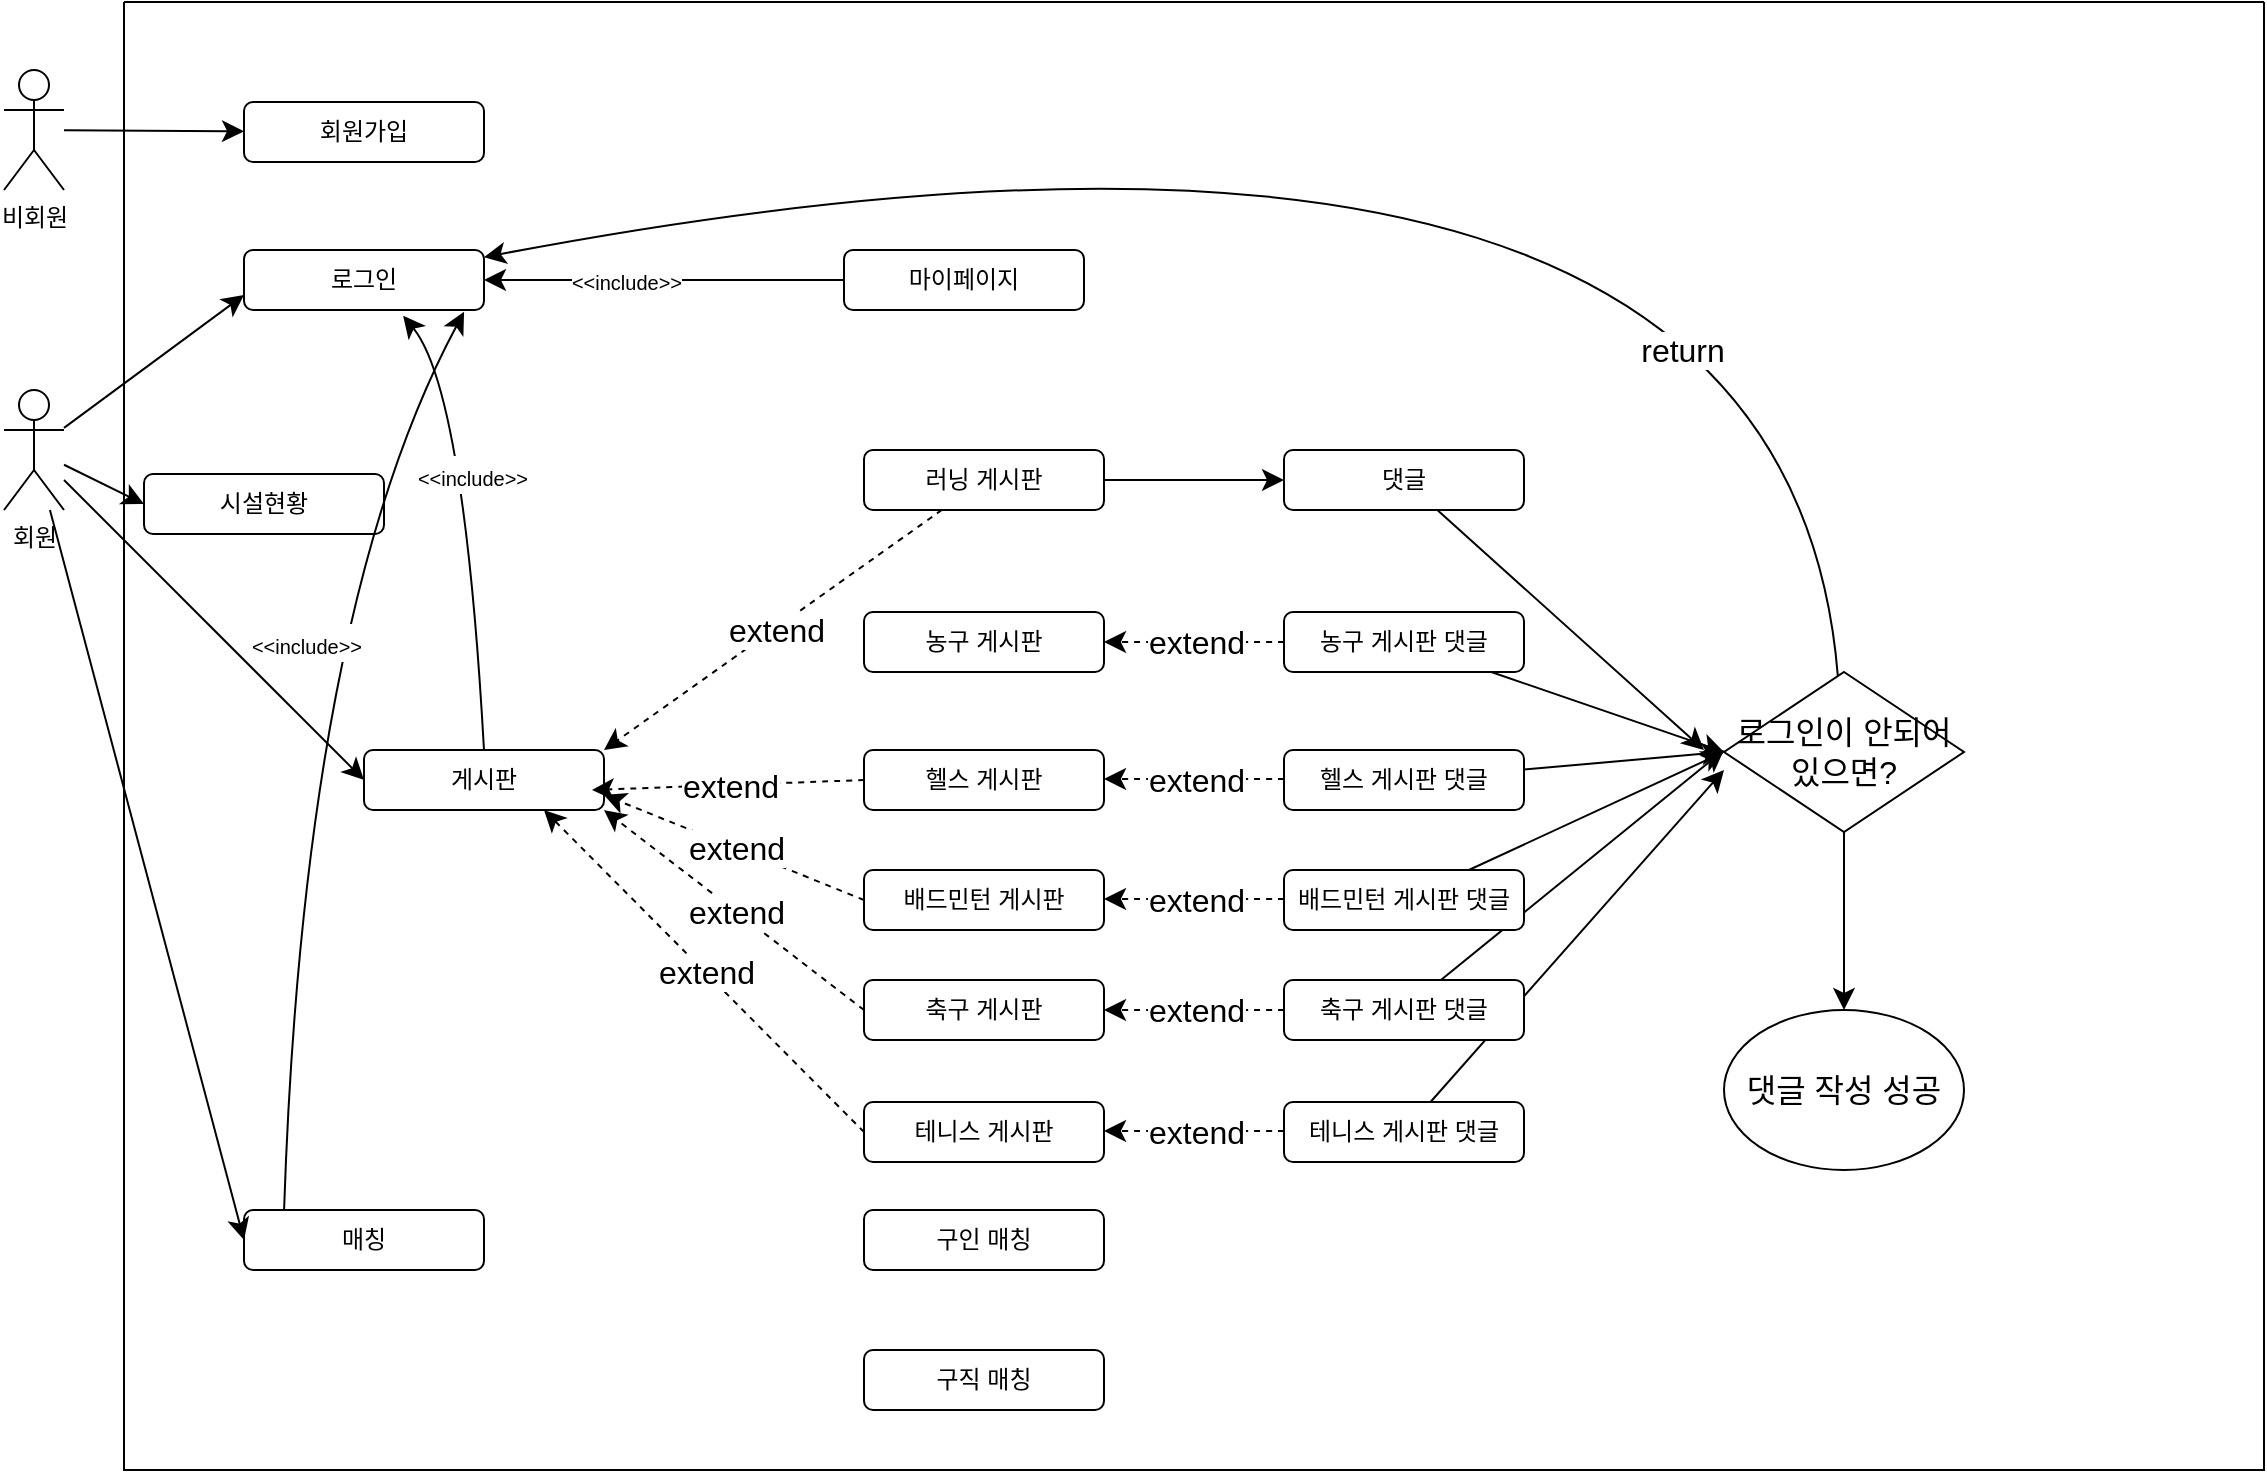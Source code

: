 <mxfile version="21.7.2" type="github">
  <diagram name="페이지-1" id="9VgpxJWCeohEkW8zSNtg">
    <mxGraphModel dx="1735" dy="1018" grid="1" gridSize="10" guides="1" tooltips="1" connect="1" arrows="1" fold="1" page="1" pageScale="1" pageWidth="827" pageHeight="1169" math="0" shadow="0">
      <root>
        <mxCell id="0" />
        <mxCell id="1" parent="0" />
        <mxCell id="9Yvcq7Lsh1GNCXYveFG7-2" value="" style="swimlane;startSize=0;" parent="1" vertex="1">
          <mxGeometry x="100" y="66" width="1070" height="734" as="geometry" />
        </mxCell>
        <mxCell id="9Yvcq7Lsh1GNCXYveFG7-3" value="시설현황" style="rounded=1;whiteSpace=wrap;html=1;" parent="9Yvcq7Lsh1GNCXYveFG7-2" vertex="1">
          <mxGeometry x="10" y="236" width="120" height="30" as="geometry" />
        </mxCell>
        <mxCell id="9Yvcq7Lsh1GNCXYveFG7-9" value="회원가입" style="rounded=1;whiteSpace=wrap;html=1;" parent="9Yvcq7Lsh1GNCXYveFG7-2" vertex="1">
          <mxGeometry x="60" y="50" width="120" height="30" as="geometry" />
        </mxCell>
        <mxCell id="9Yvcq7Lsh1GNCXYveFG7-10" value="게시판" style="rounded=1;whiteSpace=wrap;html=1;" parent="9Yvcq7Lsh1GNCXYveFG7-2" vertex="1">
          <mxGeometry x="120" y="374" width="120" height="30" as="geometry" />
        </mxCell>
        <mxCell id="9Yvcq7Lsh1GNCXYveFG7-11" value="매칭" style="rounded=1;whiteSpace=wrap;html=1;" parent="9Yvcq7Lsh1GNCXYveFG7-2" vertex="1">
          <mxGeometry x="60" y="604" width="120" height="30" as="geometry" />
        </mxCell>
        <mxCell id="9Yvcq7Lsh1GNCXYveFG7-13" value="농구 게시판" style="rounded=1;whiteSpace=wrap;html=1;" parent="9Yvcq7Lsh1GNCXYveFG7-2" vertex="1">
          <mxGeometry x="370" y="305" width="120" height="30" as="geometry" />
        </mxCell>
        <mxCell id="9Yvcq7Lsh1GNCXYveFG7-15" value="축구 게시판" style="rounded=1;whiteSpace=wrap;html=1;" parent="9Yvcq7Lsh1GNCXYveFG7-2" vertex="1">
          <mxGeometry x="370" y="489" width="120" height="30" as="geometry" />
        </mxCell>
        <mxCell id="9Yvcq7Lsh1GNCXYveFG7-16" value="테니스 게시판" style="rounded=1;whiteSpace=wrap;html=1;" parent="9Yvcq7Lsh1GNCXYveFG7-2" vertex="1">
          <mxGeometry x="370" y="550" width="120" height="30" as="geometry" />
        </mxCell>
        <mxCell id="eJIazVPG7bJP9AyTO_pb-21" value="구직 매칭" style="rounded=1;whiteSpace=wrap;html=1;" parent="9Yvcq7Lsh1GNCXYveFG7-2" vertex="1">
          <mxGeometry x="370" y="674" width="120" height="30" as="geometry" />
        </mxCell>
        <mxCell id="azWXJLB-RaPuN_Fmy0Qe-41" style="edgeStyle=none;curved=1;rounded=0;orthogonalLoop=1;jettySize=auto;html=1;fontSize=12;startSize=8;endSize=8;" parent="9Yvcq7Lsh1GNCXYveFG7-2" source="eJIazVPG7bJP9AyTO_pb-22" edge="1">
          <mxGeometry relative="1" as="geometry">
            <mxPoint x="800" y="384" as="targetPoint" />
          </mxGeometry>
        </mxCell>
        <mxCell id="eJIazVPG7bJP9AyTO_pb-22" value="테니스 게시판 댓글" style="rounded=1;whiteSpace=wrap;html=1;" parent="9Yvcq7Lsh1GNCXYveFG7-2" vertex="1">
          <mxGeometry x="580" y="550" width="120" height="30" as="geometry" />
        </mxCell>
        <mxCell id="azWXJLB-RaPuN_Fmy0Qe-40" style="edgeStyle=none;curved=1;rounded=0;orthogonalLoop=1;jettySize=auto;html=1;fontSize=12;startSize=8;endSize=8;" parent="9Yvcq7Lsh1GNCXYveFG7-2" source="eJIazVPG7bJP9AyTO_pb-25" edge="1">
          <mxGeometry relative="1" as="geometry">
            <mxPoint x="800" y="374" as="targetPoint" />
          </mxGeometry>
        </mxCell>
        <mxCell id="eJIazVPG7bJP9AyTO_pb-25" value="축구 게시판 댓글" style="rounded=1;whiteSpace=wrap;html=1;" parent="9Yvcq7Lsh1GNCXYveFG7-2" vertex="1">
          <mxGeometry x="580" y="489" width="120" height="30" as="geometry" />
        </mxCell>
        <mxCell id="azWXJLB-RaPuN_Fmy0Qe-39" style="edgeStyle=none;curved=1;rounded=0;orthogonalLoop=1;jettySize=auto;html=1;entryX=0;entryY=0.5;entryDx=0;entryDy=0;fontSize=12;startSize=8;endSize=8;" parent="9Yvcq7Lsh1GNCXYveFG7-2" source="eJIazVPG7bJP9AyTO_pb-23" target="azWXJLB-RaPuN_Fmy0Qe-35" edge="1">
          <mxGeometry relative="1" as="geometry" />
        </mxCell>
        <mxCell id="eJIazVPG7bJP9AyTO_pb-23" value="배드민턴 게시판 댓글" style="rounded=1;whiteSpace=wrap;html=1;" parent="9Yvcq7Lsh1GNCXYveFG7-2" vertex="1">
          <mxGeometry x="580" y="434" width="120" height="30" as="geometry" />
        </mxCell>
        <mxCell id="eJIazVPG7bJP9AyTO_pb-27" value="헬스 게시판" style="rounded=1;whiteSpace=wrap;html=1;" parent="9Yvcq7Lsh1GNCXYveFG7-2" vertex="1">
          <mxGeometry x="370" y="374" width="120" height="30" as="geometry" />
        </mxCell>
        <mxCell id="azWXJLB-RaPuN_Fmy0Qe-11" style="edgeStyle=none;curved=1;rounded=0;orthogonalLoop=1;jettySize=auto;html=1;entryX=1;entryY=0;entryDx=0;entryDy=0;fontSize=12;startSize=8;endSize=8;dashed=1;" parent="9Yvcq7Lsh1GNCXYveFG7-2" source="eJIazVPG7bJP9AyTO_pb-28" target="9Yvcq7Lsh1GNCXYveFG7-10" edge="1">
          <mxGeometry relative="1" as="geometry" />
        </mxCell>
        <mxCell id="azWXJLB-RaPuN_Fmy0Qe-12" value="extend" style="edgeLabel;html=1;align=center;verticalAlign=middle;resizable=0;points=[];fontSize=16;" parent="azWXJLB-RaPuN_Fmy0Qe-11" vertex="1" connectable="0">
          <mxGeometry x="-0.009" relative="1" as="geometry">
            <mxPoint as="offset" />
          </mxGeometry>
        </mxCell>
        <mxCell id="azWXJLB-RaPuN_Fmy0Qe-46" style="edgeStyle=none;curved=1;rounded=0;orthogonalLoop=1;jettySize=auto;html=1;fontSize=12;startSize=8;endSize=8;" parent="9Yvcq7Lsh1GNCXYveFG7-2" source="eJIazVPG7bJP9AyTO_pb-28" target="eJIazVPG7bJP9AyTO_pb-32" edge="1">
          <mxGeometry relative="1" as="geometry" />
        </mxCell>
        <mxCell id="eJIazVPG7bJP9AyTO_pb-28" value="러닝 게시판" style="rounded=1;whiteSpace=wrap;html=1;" parent="9Yvcq7Lsh1GNCXYveFG7-2" vertex="1">
          <mxGeometry x="370" y="224" width="120" height="30" as="geometry" />
        </mxCell>
        <mxCell id="eJIazVPG7bJP9AyTO_pb-29" value="배드민턴 게시판" style="rounded=1;whiteSpace=wrap;html=1;" parent="9Yvcq7Lsh1GNCXYveFG7-2" vertex="1">
          <mxGeometry x="370" y="434" width="120" height="30" as="geometry" />
        </mxCell>
        <mxCell id="azWXJLB-RaPuN_Fmy0Qe-38" style="edgeStyle=none;curved=1;rounded=0;orthogonalLoop=1;jettySize=auto;html=1;entryX=0;entryY=0.5;entryDx=0;entryDy=0;fontSize=12;startSize=8;endSize=8;" parent="9Yvcq7Lsh1GNCXYveFG7-2" source="eJIazVPG7bJP9AyTO_pb-31" target="azWXJLB-RaPuN_Fmy0Qe-35" edge="1">
          <mxGeometry relative="1" as="geometry" />
        </mxCell>
        <mxCell id="eJIazVPG7bJP9AyTO_pb-31" value="헬스 게시판 댓글" style="rounded=1;whiteSpace=wrap;html=1;" parent="9Yvcq7Lsh1GNCXYveFG7-2" vertex="1">
          <mxGeometry x="580" y="374" width="120" height="30" as="geometry" />
        </mxCell>
        <mxCell id="azWXJLB-RaPuN_Fmy0Qe-37" style="edgeStyle=none;curved=1;rounded=0;orthogonalLoop=1;jettySize=auto;html=1;entryX=0;entryY=0.5;entryDx=0;entryDy=0;fontSize=12;startSize=8;endSize=8;" parent="9Yvcq7Lsh1GNCXYveFG7-2" source="eJIazVPG7bJP9AyTO_pb-30" target="azWXJLB-RaPuN_Fmy0Qe-35" edge="1">
          <mxGeometry relative="1" as="geometry" />
        </mxCell>
        <mxCell id="eJIazVPG7bJP9AyTO_pb-30" value="농구 게시판 댓글" style="rounded=1;whiteSpace=wrap;html=1;" parent="9Yvcq7Lsh1GNCXYveFG7-2" vertex="1">
          <mxGeometry x="580" y="305" width="120" height="30" as="geometry" />
        </mxCell>
        <mxCell id="azWXJLB-RaPuN_Fmy0Qe-36" style="edgeStyle=none;curved=1;rounded=0;orthogonalLoop=1;jettySize=auto;html=1;fontSize=12;startSize=8;endSize=8;" parent="9Yvcq7Lsh1GNCXYveFG7-2" source="eJIazVPG7bJP9AyTO_pb-32" edge="1">
          <mxGeometry relative="1" as="geometry">
            <mxPoint x="790" y="374" as="targetPoint" />
          </mxGeometry>
        </mxCell>
        <mxCell id="eJIazVPG7bJP9AyTO_pb-32" value="댓글" style="rounded=1;whiteSpace=wrap;html=1;" parent="9Yvcq7Lsh1GNCXYveFG7-2" vertex="1">
          <mxGeometry x="580" y="224" width="120" height="30" as="geometry" />
        </mxCell>
        <mxCell id="eJIazVPG7bJP9AyTO_pb-33" value="로그인" style="rounded=1;whiteSpace=wrap;html=1;" parent="9Yvcq7Lsh1GNCXYveFG7-2" vertex="1">
          <mxGeometry x="60" y="124" width="120" height="30" as="geometry" />
        </mxCell>
        <mxCell id="azWXJLB-RaPuN_Fmy0Qe-22" style="edgeStyle=none;curved=1;rounded=0;orthogonalLoop=1;jettySize=auto;html=1;entryX=1;entryY=0.5;entryDx=0;entryDy=0;fontSize=12;startSize=8;endSize=8;" parent="9Yvcq7Lsh1GNCXYveFG7-2" source="eJIazVPG7bJP9AyTO_pb-57" target="eJIazVPG7bJP9AyTO_pb-33" edge="1">
          <mxGeometry relative="1" as="geometry" />
        </mxCell>
        <mxCell id="azWXJLB-RaPuN_Fmy0Qe-23" value="&lt;font style=&quot;font-size: 10px;&quot;&gt;&amp;lt;&amp;lt;include&amp;gt;&amp;gt;&lt;/font&gt;" style="edgeLabel;html=1;align=center;verticalAlign=middle;resizable=0;points=[];fontSize=16;" parent="azWXJLB-RaPuN_Fmy0Qe-22" vertex="1" connectable="0">
          <mxGeometry x="0.213" y="-1" relative="1" as="geometry">
            <mxPoint as="offset" />
          </mxGeometry>
        </mxCell>
        <mxCell id="eJIazVPG7bJP9AyTO_pb-57" value="마이페이지" style="rounded=1;whiteSpace=wrap;html=1;" parent="9Yvcq7Lsh1GNCXYveFG7-2" vertex="1">
          <mxGeometry x="360" y="124" width="120" height="30" as="geometry" />
        </mxCell>
        <mxCell id="azWXJLB-RaPuN_Fmy0Qe-1" value="구인 매칭" style="rounded=1;whiteSpace=wrap;html=1;" parent="9Yvcq7Lsh1GNCXYveFG7-2" vertex="1">
          <mxGeometry x="370" y="604" width="120" height="30" as="geometry" />
        </mxCell>
        <mxCell id="azWXJLB-RaPuN_Fmy0Qe-13" style="edgeStyle=none;curved=1;rounded=0;orthogonalLoop=1;jettySize=auto;html=1;entryX=0.95;entryY=0.667;entryDx=0;entryDy=0;fontSize=12;startSize=8;endSize=8;dashed=1;entryPerimeter=0;exitX=0;exitY=0.5;exitDx=0;exitDy=0;" parent="9Yvcq7Lsh1GNCXYveFG7-2" source="eJIazVPG7bJP9AyTO_pb-27" target="9Yvcq7Lsh1GNCXYveFG7-10" edge="1">
          <mxGeometry relative="1" as="geometry">
            <mxPoint x="300" y="390" as="sourcePoint" />
            <mxPoint x="132" y="550" as="targetPoint" />
          </mxGeometry>
        </mxCell>
        <mxCell id="azWXJLB-RaPuN_Fmy0Qe-14" value="extend" style="edgeLabel;html=1;align=center;verticalAlign=middle;resizable=0;points=[];fontSize=16;" parent="azWXJLB-RaPuN_Fmy0Qe-13" vertex="1" connectable="0">
          <mxGeometry x="-0.009" relative="1" as="geometry">
            <mxPoint as="offset" />
          </mxGeometry>
        </mxCell>
        <mxCell id="azWXJLB-RaPuN_Fmy0Qe-16" style="edgeStyle=none;curved=1;rounded=0;orthogonalLoop=1;jettySize=auto;html=1;entryX=1;entryY=0.75;entryDx=0;entryDy=0;fontSize=12;startSize=8;endSize=8;dashed=1;exitX=0;exitY=0.5;exitDx=0;exitDy=0;" parent="9Yvcq7Lsh1GNCXYveFG7-2" source="eJIazVPG7bJP9AyTO_pb-29" target="9Yvcq7Lsh1GNCXYveFG7-10" edge="1">
          <mxGeometry relative="1" as="geometry">
            <mxPoint x="300" y="445" as="sourcePoint" />
            <mxPoint x="170" y="489" as="targetPoint" />
          </mxGeometry>
        </mxCell>
        <mxCell id="azWXJLB-RaPuN_Fmy0Qe-17" value="extend" style="edgeLabel;html=1;align=center;verticalAlign=middle;resizable=0;points=[];fontSize=16;" parent="azWXJLB-RaPuN_Fmy0Qe-16" vertex="1" connectable="0">
          <mxGeometry x="-0.009" relative="1" as="geometry">
            <mxPoint as="offset" />
          </mxGeometry>
        </mxCell>
        <mxCell id="azWXJLB-RaPuN_Fmy0Qe-18" style="edgeStyle=none;curved=1;rounded=0;orthogonalLoop=1;jettySize=auto;html=1;entryX=1;entryY=1;entryDx=0;entryDy=0;fontSize=12;startSize=8;endSize=8;dashed=1;exitX=0;exitY=0.5;exitDx=0;exitDy=0;" parent="9Yvcq7Lsh1GNCXYveFG7-2" source="9Yvcq7Lsh1GNCXYveFG7-15" target="9Yvcq7Lsh1GNCXYveFG7-10" edge="1">
          <mxGeometry relative="1" as="geometry">
            <mxPoint x="300" y="502" as="sourcePoint" />
            <mxPoint x="176" y="494" as="targetPoint" />
          </mxGeometry>
        </mxCell>
        <mxCell id="azWXJLB-RaPuN_Fmy0Qe-19" value="extend" style="edgeLabel;html=1;align=center;verticalAlign=middle;resizable=0;points=[];fontSize=16;" parent="azWXJLB-RaPuN_Fmy0Qe-18" vertex="1" connectable="0">
          <mxGeometry x="-0.009" relative="1" as="geometry">
            <mxPoint as="offset" />
          </mxGeometry>
        </mxCell>
        <mxCell id="azWXJLB-RaPuN_Fmy0Qe-20" style="edgeStyle=none;curved=1;rounded=0;orthogonalLoop=1;jettySize=auto;html=1;fontSize=12;startSize=8;endSize=8;dashed=1;entryX=0.75;entryY=1;entryDx=0;entryDy=0;exitX=0;exitY=0.5;exitDx=0;exitDy=0;" parent="9Yvcq7Lsh1GNCXYveFG7-2" source="9Yvcq7Lsh1GNCXYveFG7-16" target="9Yvcq7Lsh1GNCXYveFG7-10" edge="1">
          <mxGeometry relative="1" as="geometry">
            <mxPoint x="300" y="562" as="sourcePoint" />
            <mxPoint x="176" y="444" as="targetPoint" />
          </mxGeometry>
        </mxCell>
        <mxCell id="azWXJLB-RaPuN_Fmy0Qe-21" value="extend" style="edgeLabel;html=1;align=center;verticalAlign=middle;resizable=0;points=[];fontSize=16;" parent="azWXJLB-RaPuN_Fmy0Qe-20" vertex="1" connectable="0">
          <mxGeometry x="-0.009" relative="1" as="geometry">
            <mxPoint as="offset" />
          </mxGeometry>
        </mxCell>
        <mxCell id="azWXJLB-RaPuN_Fmy0Qe-28" style="edgeStyle=none;curved=1;rounded=0;orthogonalLoop=1;jettySize=auto;html=1;entryX=0.663;entryY=1.094;entryDx=0;entryDy=0;fontSize=12;startSize=8;endSize=8;exitX=0.5;exitY=0;exitDx=0;exitDy=0;entryPerimeter=0;" parent="9Yvcq7Lsh1GNCXYveFG7-2" source="9Yvcq7Lsh1GNCXYveFG7-10" target="eJIazVPG7bJP9AyTO_pb-33" edge="1">
          <mxGeometry relative="1" as="geometry">
            <mxPoint x="160" y="374" as="sourcePoint" />
            <mxPoint x="40" y="374" as="targetPoint" />
            <Array as="points">
              <mxPoint x="170" y="194" />
            </Array>
          </mxGeometry>
        </mxCell>
        <mxCell id="azWXJLB-RaPuN_Fmy0Qe-29" value="&lt;font style=&quot;font-size: 10px;&quot;&gt;&amp;lt;&amp;lt;include&amp;gt;&amp;gt;&lt;/font&gt;" style="edgeLabel;html=1;align=center;verticalAlign=middle;resizable=0;points=[];fontSize=16;" parent="azWXJLB-RaPuN_Fmy0Qe-28" vertex="1" connectable="0">
          <mxGeometry x="0.213" y="-1" relative="1" as="geometry">
            <mxPoint as="offset" />
          </mxGeometry>
        </mxCell>
        <mxCell id="azWXJLB-RaPuN_Fmy0Qe-31" style="edgeStyle=none;curved=1;rounded=0;orthogonalLoop=1;jettySize=auto;html=1;entryX=0.917;entryY=1.03;entryDx=0;entryDy=0;fontSize=12;startSize=8;endSize=8;exitX=0.167;exitY=0;exitDx=0;exitDy=0;entryPerimeter=0;exitPerimeter=0;" parent="9Yvcq7Lsh1GNCXYveFG7-2" source="9Yvcq7Lsh1GNCXYveFG7-11" target="eJIazVPG7bJP9AyTO_pb-33" edge="1">
          <mxGeometry relative="1" as="geometry">
            <mxPoint x="70" y="514" as="sourcePoint" />
            <mxPoint x="60" y="267" as="targetPoint" />
            <Array as="points">
              <mxPoint x="90" y="304" />
            </Array>
          </mxGeometry>
        </mxCell>
        <mxCell id="azWXJLB-RaPuN_Fmy0Qe-32" value="&lt;font style=&quot;font-size: 10px;&quot;&gt;&amp;lt;&amp;lt;include&amp;gt;&amp;gt;&lt;/font&gt;" style="edgeLabel;html=1;align=center;verticalAlign=middle;resizable=0;points=[];fontSize=16;" parent="azWXJLB-RaPuN_Fmy0Qe-31" vertex="1" connectable="0">
          <mxGeometry x="0.213" y="-1" relative="1" as="geometry">
            <mxPoint as="offset" />
          </mxGeometry>
        </mxCell>
        <mxCell id="azWXJLB-RaPuN_Fmy0Qe-42" style="edgeStyle=none;curved=1;rounded=0;orthogonalLoop=1;jettySize=auto;html=1;fontSize=12;startSize=8;endSize=8;" parent="9Yvcq7Lsh1GNCXYveFG7-2" source="azWXJLB-RaPuN_Fmy0Qe-35" target="eJIazVPG7bJP9AyTO_pb-33" edge="1">
          <mxGeometry relative="1" as="geometry">
            <Array as="points">
              <mxPoint x="830" y="4" />
            </Array>
          </mxGeometry>
        </mxCell>
        <mxCell id="azWXJLB-RaPuN_Fmy0Qe-43" value="return" style="edgeLabel;html=1;align=center;verticalAlign=middle;resizable=0;points=[];fontSize=16;" parent="azWXJLB-RaPuN_Fmy0Qe-42" vertex="1" connectable="0">
          <mxGeometry x="-0.661" y="65" relative="1" as="geometry">
            <mxPoint as="offset" />
          </mxGeometry>
        </mxCell>
        <mxCell id="azWXJLB-RaPuN_Fmy0Qe-45" style="edgeStyle=none;curved=1;rounded=0;orthogonalLoop=1;jettySize=auto;html=1;entryX=0.5;entryY=0;entryDx=0;entryDy=0;fontSize=12;startSize=8;endSize=8;" parent="9Yvcq7Lsh1GNCXYveFG7-2" source="azWXJLB-RaPuN_Fmy0Qe-35" target="azWXJLB-RaPuN_Fmy0Qe-44" edge="1">
          <mxGeometry relative="1" as="geometry" />
        </mxCell>
        <mxCell id="azWXJLB-RaPuN_Fmy0Qe-35" value="로그인이 안되어 있으면?" style="rhombus;whiteSpace=wrap;html=1;fontSize=16;" parent="9Yvcq7Lsh1GNCXYveFG7-2" vertex="1">
          <mxGeometry x="800" y="335" width="120" height="80" as="geometry" />
        </mxCell>
        <mxCell id="azWXJLB-RaPuN_Fmy0Qe-44" value="댓글 작성 성공" style="ellipse;whiteSpace=wrap;html=1;fontSize=16;" parent="9Yvcq7Lsh1GNCXYveFG7-2" vertex="1">
          <mxGeometry x="800" y="504" width="120" height="80" as="geometry" />
        </mxCell>
        <mxCell id="azWXJLB-RaPuN_Fmy0Qe-48" style="edgeStyle=none;curved=1;rounded=0;orthogonalLoop=1;jettySize=auto;html=1;entryX=1;entryY=0.5;entryDx=0;entryDy=0;fontSize=12;startSize=8;endSize=8;dashed=1;exitX=0;exitY=0.5;exitDx=0;exitDy=0;" parent="9Yvcq7Lsh1GNCXYveFG7-2" source="eJIazVPG7bJP9AyTO_pb-30" target="9Yvcq7Lsh1GNCXYveFG7-13" edge="1">
          <mxGeometry relative="1" as="geometry">
            <mxPoint x="580" y="315" as="sourcePoint" />
            <mxPoint x="411" y="435" as="targetPoint" />
          </mxGeometry>
        </mxCell>
        <mxCell id="azWXJLB-RaPuN_Fmy0Qe-49" value="extend" style="edgeLabel;html=1;align=center;verticalAlign=middle;resizable=0;points=[];fontSize=16;" parent="azWXJLB-RaPuN_Fmy0Qe-48" vertex="1" connectable="0">
          <mxGeometry x="-0.009" relative="1" as="geometry">
            <mxPoint as="offset" />
          </mxGeometry>
        </mxCell>
        <mxCell id="azWXJLB-RaPuN_Fmy0Qe-50" style="edgeStyle=none;curved=1;rounded=0;orthogonalLoop=1;jettySize=auto;html=1;entryX=1;entryY=0.5;entryDx=0;entryDy=0;fontSize=12;startSize=8;endSize=8;dashed=1;exitX=0;exitY=0.5;exitDx=0;exitDy=0;" parent="9Yvcq7Lsh1GNCXYveFG7-2" edge="1">
          <mxGeometry relative="1" as="geometry">
            <mxPoint x="580" y="388.5" as="sourcePoint" />
            <mxPoint x="490" y="388.5" as="targetPoint" />
          </mxGeometry>
        </mxCell>
        <mxCell id="azWXJLB-RaPuN_Fmy0Qe-51" value="extend" style="edgeLabel;html=1;align=center;verticalAlign=middle;resizable=0;points=[];fontSize=16;" parent="azWXJLB-RaPuN_Fmy0Qe-50" vertex="1" connectable="0">
          <mxGeometry x="-0.009" relative="1" as="geometry">
            <mxPoint as="offset" />
          </mxGeometry>
        </mxCell>
        <mxCell id="azWXJLB-RaPuN_Fmy0Qe-52" style="edgeStyle=none;curved=1;rounded=0;orthogonalLoop=1;jettySize=auto;html=1;entryX=1;entryY=0.5;entryDx=0;entryDy=0;fontSize=12;startSize=8;endSize=8;dashed=1;exitX=0;exitY=0.5;exitDx=0;exitDy=0;" parent="9Yvcq7Lsh1GNCXYveFG7-2" edge="1">
          <mxGeometry relative="1" as="geometry">
            <mxPoint x="580" y="448.5" as="sourcePoint" />
            <mxPoint x="490" y="448.5" as="targetPoint" />
          </mxGeometry>
        </mxCell>
        <mxCell id="azWXJLB-RaPuN_Fmy0Qe-53" value="extend" style="edgeLabel;html=1;align=center;verticalAlign=middle;resizable=0;points=[];fontSize=16;" parent="azWXJLB-RaPuN_Fmy0Qe-52" vertex="1" connectable="0">
          <mxGeometry x="-0.009" relative="1" as="geometry">
            <mxPoint as="offset" />
          </mxGeometry>
        </mxCell>
        <mxCell id="azWXJLB-RaPuN_Fmy0Qe-54" style="edgeStyle=none;curved=1;rounded=0;orthogonalLoop=1;jettySize=auto;html=1;entryX=1;entryY=0.5;entryDx=0;entryDy=0;fontSize=12;startSize=8;endSize=8;dashed=1;exitX=0;exitY=0.5;exitDx=0;exitDy=0;" parent="9Yvcq7Lsh1GNCXYveFG7-2" edge="1">
          <mxGeometry relative="1" as="geometry">
            <mxPoint x="580" y="504" as="sourcePoint" />
            <mxPoint x="490" y="504" as="targetPoint" />
          </mxGeometry>
        </mxCell>
        <mxCell id="azWXJLB-RaPuN_Fmy0Qe-55" value="extend" style="edgeLabel;html=1;align=center;verticalAlign=middle;resizable=0;points=[];fontSize=16;" parent="azWXJLB-RaPuN_Fmy0Qe-54" vertex="1" connectable="0">
          <mxGeometry x="-0.009" relative="1" as="geometry">
            <mxPoint as="offset" />
          </mxGeometry>
        </mxCell>
        <mxCell id="azWXJLB-RaPuN_Fmy0Qe-56" style="edgeStyle=none;curved=1;rounded=0;orthogonalLoop=1;jettySize=auto;html=1;entryX=1;entryY=0.5;entryDx=0;entryDy=0;fontSize=12;startSize=8;endSize=8;dashed=1;exitX=0;exitY=0.5;exitDx=0;exitDy=0;" parent="9Yvcq7Lsh1GNCXYveFG7-2" edge="1">
          <mxGeometry relative="1" as="geometry">
            <mxPoint x="580" y="564.5" as="sourcePoint" />
            <mxPoint x="490" y="564.5" as="targetPoint" />
          </mxGeometry>
        </mxCell>
        <mxCell id="azWXJLB-RaPuN_Fmy0Qe-57" value="extend" style="edgeLabel;html=1;align=center;verticalAlign=middle;resizable=0;points=[];fontSize=16;" parent="azWXJLB-RaPuN_Fmy0Qe-56" vertex="1" connectable="0">
          <mxGeometry x="-0.009" relative="1" as="geometry">
            <mxPoint as="offset" />
          </mxGeometry>
        </mxCell>
        <mxCell id="azWXJLB-RaPuN_Fmy0Qe-3" style="edgeStyle=none;curved=1;rounded=0;orthogonalLoop=1;jettySize=auto;html=1;entryX=0;entryY=0.75;entryDx=0;entryDy=0;fontSize=12;startSize=8;endSize=8;" parent="1" source="9Yvcq7Lsh1GNCXYveFG7-5" target="eJIazVPG7bJP9AyTO_pb-33" edge="1">
          <mxGeometry relative="1" as="geometry" />
        </mxCell>
        <mxCell id="azWXJLB-RaPuN_Fmy0Qe-7" style="edgeStyle=none;curved=1;rounded=0;orthogonalLoop=1;jettySize=auto;html=1;entryX=0;entryY=0.5;entryDx=0;entryDy=0;fontSize=12;startSize=8;endSize=8;" parent="1" source="9Yvcq7Lsh1GNCXYveFG7-5" target="9Yvcq7Lsh1GNCXYveFG7-3" edge="1">
          <mxGeometry relative="1" as="geometry" />
        </mxCell>
        <mxCell id="azWXJLB-RaPuN_Fmy0Qe-8" style="edgeStyle=none;curved=1;rounded=0;orthogonalLoop=1;jettySize=auto;html=1;entryX=0;entryY=0.5;entryDx=0;entryDy=0;fontSize=12;startSize=8;endSize=8;" parent="1" source="9Yvcq7Lsh1GNCXYveFG7-5" target="9Yvcq7Lsh1GNCXYveFG7-10" edge="1">
          <mxGeometry relative="1" as="geometry" />
        </mxCell>
        <mxCell id="azWXJLB-RaPuN_Fmy0Qe-9" style="edgeStyle=none;curved=1;rounded=0;orthogonalLoop=1;jettySize=auto;html=1;entryX=0;entryY=0.5;entryDx=0;entryDy=0;fontSize=12;startSize=8;endSize=8;" parent="1" source="9Yvcq7Lsh1GNCXYveFG7-5" target="9Yvcq7Lsh1GNCXYveFG7-11" edge="1">
          <mxGeometry relative="1" as="geometry" />
        </mxCell>
        <mxCell id="9Yvcq7Lsh1GNCXYveFG7-5" value="회원&lt;br&gt;" style="shape=umlActor;verticalLabelPosition=bottom;verticalAlign=top;html=1;outlineConnect=0;" parent="1" vertex="1">
          <mxGeometry x="40" y="260" width="30" height="60" as="geometry" />
        </mxCell>
        <mxCell id="azWXJLB-RaPuN_Fmy0Qe-6" style="edgeStyle=none;curved=1;rounded=0;orthogonalLoop=1;jettySize=auto;html=1;fontSize=12;startSize=8;endSize=8;" parent="1" source="azWXJLB-RaPuN_Fmy0Qe-4" target="9Yvcq7Lsh1GNCXYveFG7-9" edge="1">
          <mxGeometry relative="1" as="geometry" />
        </mxCell>
        <mxCell id="azWXJLB-RaPuN_Fmy0Qe-4" value="비회원&lt;br&gt;" style="shape=umlActor;verticalLabelPosition=bottom;verticalAlign=top;html=1;outlineConnect=0;" parent="1" vertex="1">
          <mxGeometry x="40" y="100" width="30" height="60" as="geometry" />
        </mxCell>
      </root>
    </mxGraphModel>
  </diagram>
</mxfile>

